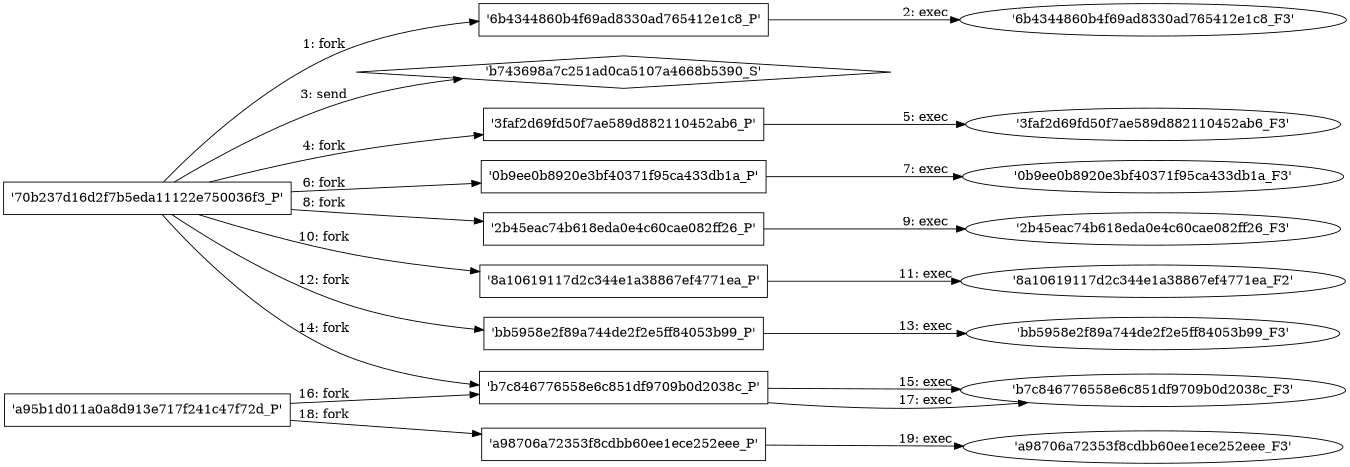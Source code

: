 digraph "D:\Learning\Paper\apt\基于CTI的攻击预警\Dataset\攻击图\ASGfromALLCTI\VRT-2013-1003 (CVE-2013-6486)  Pidgin uses clickable links to untrusted executables.dot" {
rankdir="LR"
size="9"
fixedsize="false"
splines="true"
nodesep=0.3
ranksep=0
fontsize=10
overlap="scalexy"
engine= "neato"
	"'70b237d16d2f7b5eda11122e750036f3_P'" [node_type=Process shape=box]
	"'6b4344860b4f69ad8330ad765412e1c8_P'" [node_type=Process shape=box]
	"'70b237d16d2f7b5eda11122e750036f3_P'" -> "'6b4344860b4f69ad8330ad765412e1c8_P'" [label="1: fork"]
	"'6b4344860b4f69ad8330ad765412e1c8_P'" [node_type=Process shape=box]
	"'6b4344860b4f69ad8330ad765412e1c8_F3'" [node_type=File shape=ellipse]
	"'6b4344860b4f69ad8330ad765412e1c8_P'" -> "'6b4344860b4f69ad8330ad765412e1c8_F3'" [label="2: exec"]
	"'b743698a7c251ad0ca5107a4668b5390_S'" [node_type=Socket shape=diamond]
	"'70b237d16d2f7b5eda11122e750036f3_P'" [node_type=Process shape=box]
	"'70b237d16d2f7b5eda11122e750036f3_P'" -> "'b743698a7c251ad0ca5107a4668b5390_S'" [label="3: send"]
	"'70b237d16d2f7b5eda11122e750036f3_P'" [node_type=Process shape=box]
	"'3faf2d69fd50f7ae589d882110452ab6_P'" [node_type=Process shape=box]
	"'70b237d16d2f7b5eda11122e750036f3_P'" -> "'3faf2d69fd50f7ae589d882110452ab6_P'" [label="4: fork"]
	"'3faf2d69fd50f7ae589d882110452ab6_P'" [node_type=Process shape=box]
	"'3faf2d69fd50f7ae589d882110452ab6_F3'" [node_type=File shape=ellipse]
	"'3faf2d69fd50f7ae589d882110452ab6_P'" -> "'3faf2d69fd50f7ae589d882110452ab6_F3'" [label="5: exec"]
	"'70b237d16d2f7b5eda11122e750036f3_P'" [node_type=Process shape=box]
	"'0b9ee0b8920e3bf40371f95ca433db1a_P'" [node_type=Process shape=box]
	"'70b237d16d2f7b5eda11122e750036f3_P'" -> "'0b9ee0b8920e3bf40371f95ca433db1a_P'" [label="6: fork"]
	"'0b9ee0b8920e3bf40371f95ca433db1a_P'" [node_type=Process shape=box]
	"'0b9ee0b8920e3bf40371f95ca433db1a_F3'" [node_type=File shape=ellipse]
	"'0b9ee0b8920e3bf40371f95ca433db1a_P'" -> "'0b9ee0b8920e3bf40371f95ca433db1a_F3'" [label="7: exec"]
	"'70b237d16d2f7b5eda11122e750036f3_P'" [node_type=Process shape=box]
	"'2b45eac74b618eda0e4c60cae082ff26_P'" [node_type=Process shape=box]
	"'70b237d16d2f7b5eda11122e750036f3_P'" -> "'2b45eac74b618eda0e4c60cae082ff26_P'" [label="8: fork"]
	"'2b45eac74b618eda0e4c60cae082ff26_P'" [node_type=Process shape=box]
	"'2b45eac74b618eda0e4c60cae082ff26_F3'" [node_type=File shape=ellipse]
	"'2b45eac74b618eda0e4c60cae082ff26_P'" -> "'2b45eac74b618eda0e4c60cae082ff26_F3'" [label="9: exec"]
	"'70b237d16d2f7b5eda11122e750036f3_P'" [node_type=Process shape=box]
	"'8a10619117d2c344e1a38867ef4771ea_P'" [node_type=Process shape=box]
	"'70b237d16d2f7b5eda11122e750036f3_P'" -> "'8a10619117d2c344e1a38867ef4771ea_P'" [label="10: fork"]
	"'8a10619117d2c344e1a38867ef4771ea_P'" [node_type=Process shape=box]
	"'8a10619117d2c344e1a38867ef4771ea_F2'" [node_type=File shape=ellipse]
	"'8a10619117d2c344e1a38867ef4771ea_P'" -> "'8a10619117d2c344e1a38867ef4771ea_F2'" [label="11: exec"]
	"'70b237d16d2f7b5eda11122e750036f3_P'" [node_type=Process shape=box]
	"'bb5958e2f89a744de2f2e5ff84053b99_P'" [node_type=Process shape=box]
	"'70b237d16d2f7b5eda11122e750036f3_P'" -> "'bb5958e2f89a744de2f2e5ff84053b99_P'" [label="12: fork"]
	"'bb5958e2f89a744de2f2e5ff84053b99_P'" [node_type=Process shape=box]
	"'bb5958e2f89a744de2f2e5ff84053b99_F3'" [node_type=File shape=ellipse]
	"'bb5958e2f89a744de2f2e5ff84053b99_P'" -> "'bb5958e2f89a744de2f2e5ff84053b99_F3'" [label="13: exec"]
	"'70b237d16d2f7b5eda11122e750036f3_P'" [node_type=Process shape=box]
	"'b7c846776558e6c851df9709b0d2038c_P'" [node_type=Process shape=box]
	"'70b237d16d2f7b5eda11122e750036f3_P'" -> "'b7c846776558e6c851df9709b0d2038c_P'" [label="14: fork"]
	"'b7c846776558e6c851df9709b0d2038c_P'" [node_type=Process shape=box]
	"'b7c846776558e6c851df9709b0d2038c_F3'" [node_type=File shape=ellipse]
	"'b7c846776558e6c851df9709b0d2038c_P'" -> "'b7c846776558e6c851df9709b0d2038c_F3'" [label="15: exec"]
	"'a95b1d011a0a8d913e717f241c47f72d_P'" [node_type=Process shape=box]
	"'b7c846776558e6c851df9709b0d2038c_P'" [node_type=Process shape=box]
	"'a95b1d011a0a8d913e717f241c47f72d_P'" -> "'b7c846776558e6c851df9709b0d2038c_P'" [label="16: fork"]
	"'b7c846776558e6c851df9709b0d2038c_P'" [node_type=Process shape=box]
	"'b7c846776558e6c851df9709b0d2038c_F3'" [node_type=File shape=ellipse]
	"'b7c846776558e6c851df9709b0d2038c_P'" -> "'b7c846776558e6c851df9709b0d2038c_F3'" [label="17: exec"]
	"'a95b1d011a0a8d913e717f241c47f72d_P'" [node_type=Process shape=box]
	"'a98706a72353f8cdbb60ee1ece252eee_P'" [node_type=Process shape=box]
	"'a95b1d011a0a8d913e717f241c47f72d_P'" -> "'a98706a72353f8cdbb60ee1ece252eee_P'" [label="18: fork"]
	"'a98706a72353f8cdbb60ee1ece252eee_P'" [node_type=Process shape=box]
	"'a98706a72353f8cdbb60ee1ece252eee_F3'" [node_type=File shape=ellipse]
	"'a98706a72353f8cdbb60ee1ece252eee_P'" -> "'a98706a72353f8cdbb60ee1ece252eee_F3'" [label="19: exec"]
}
